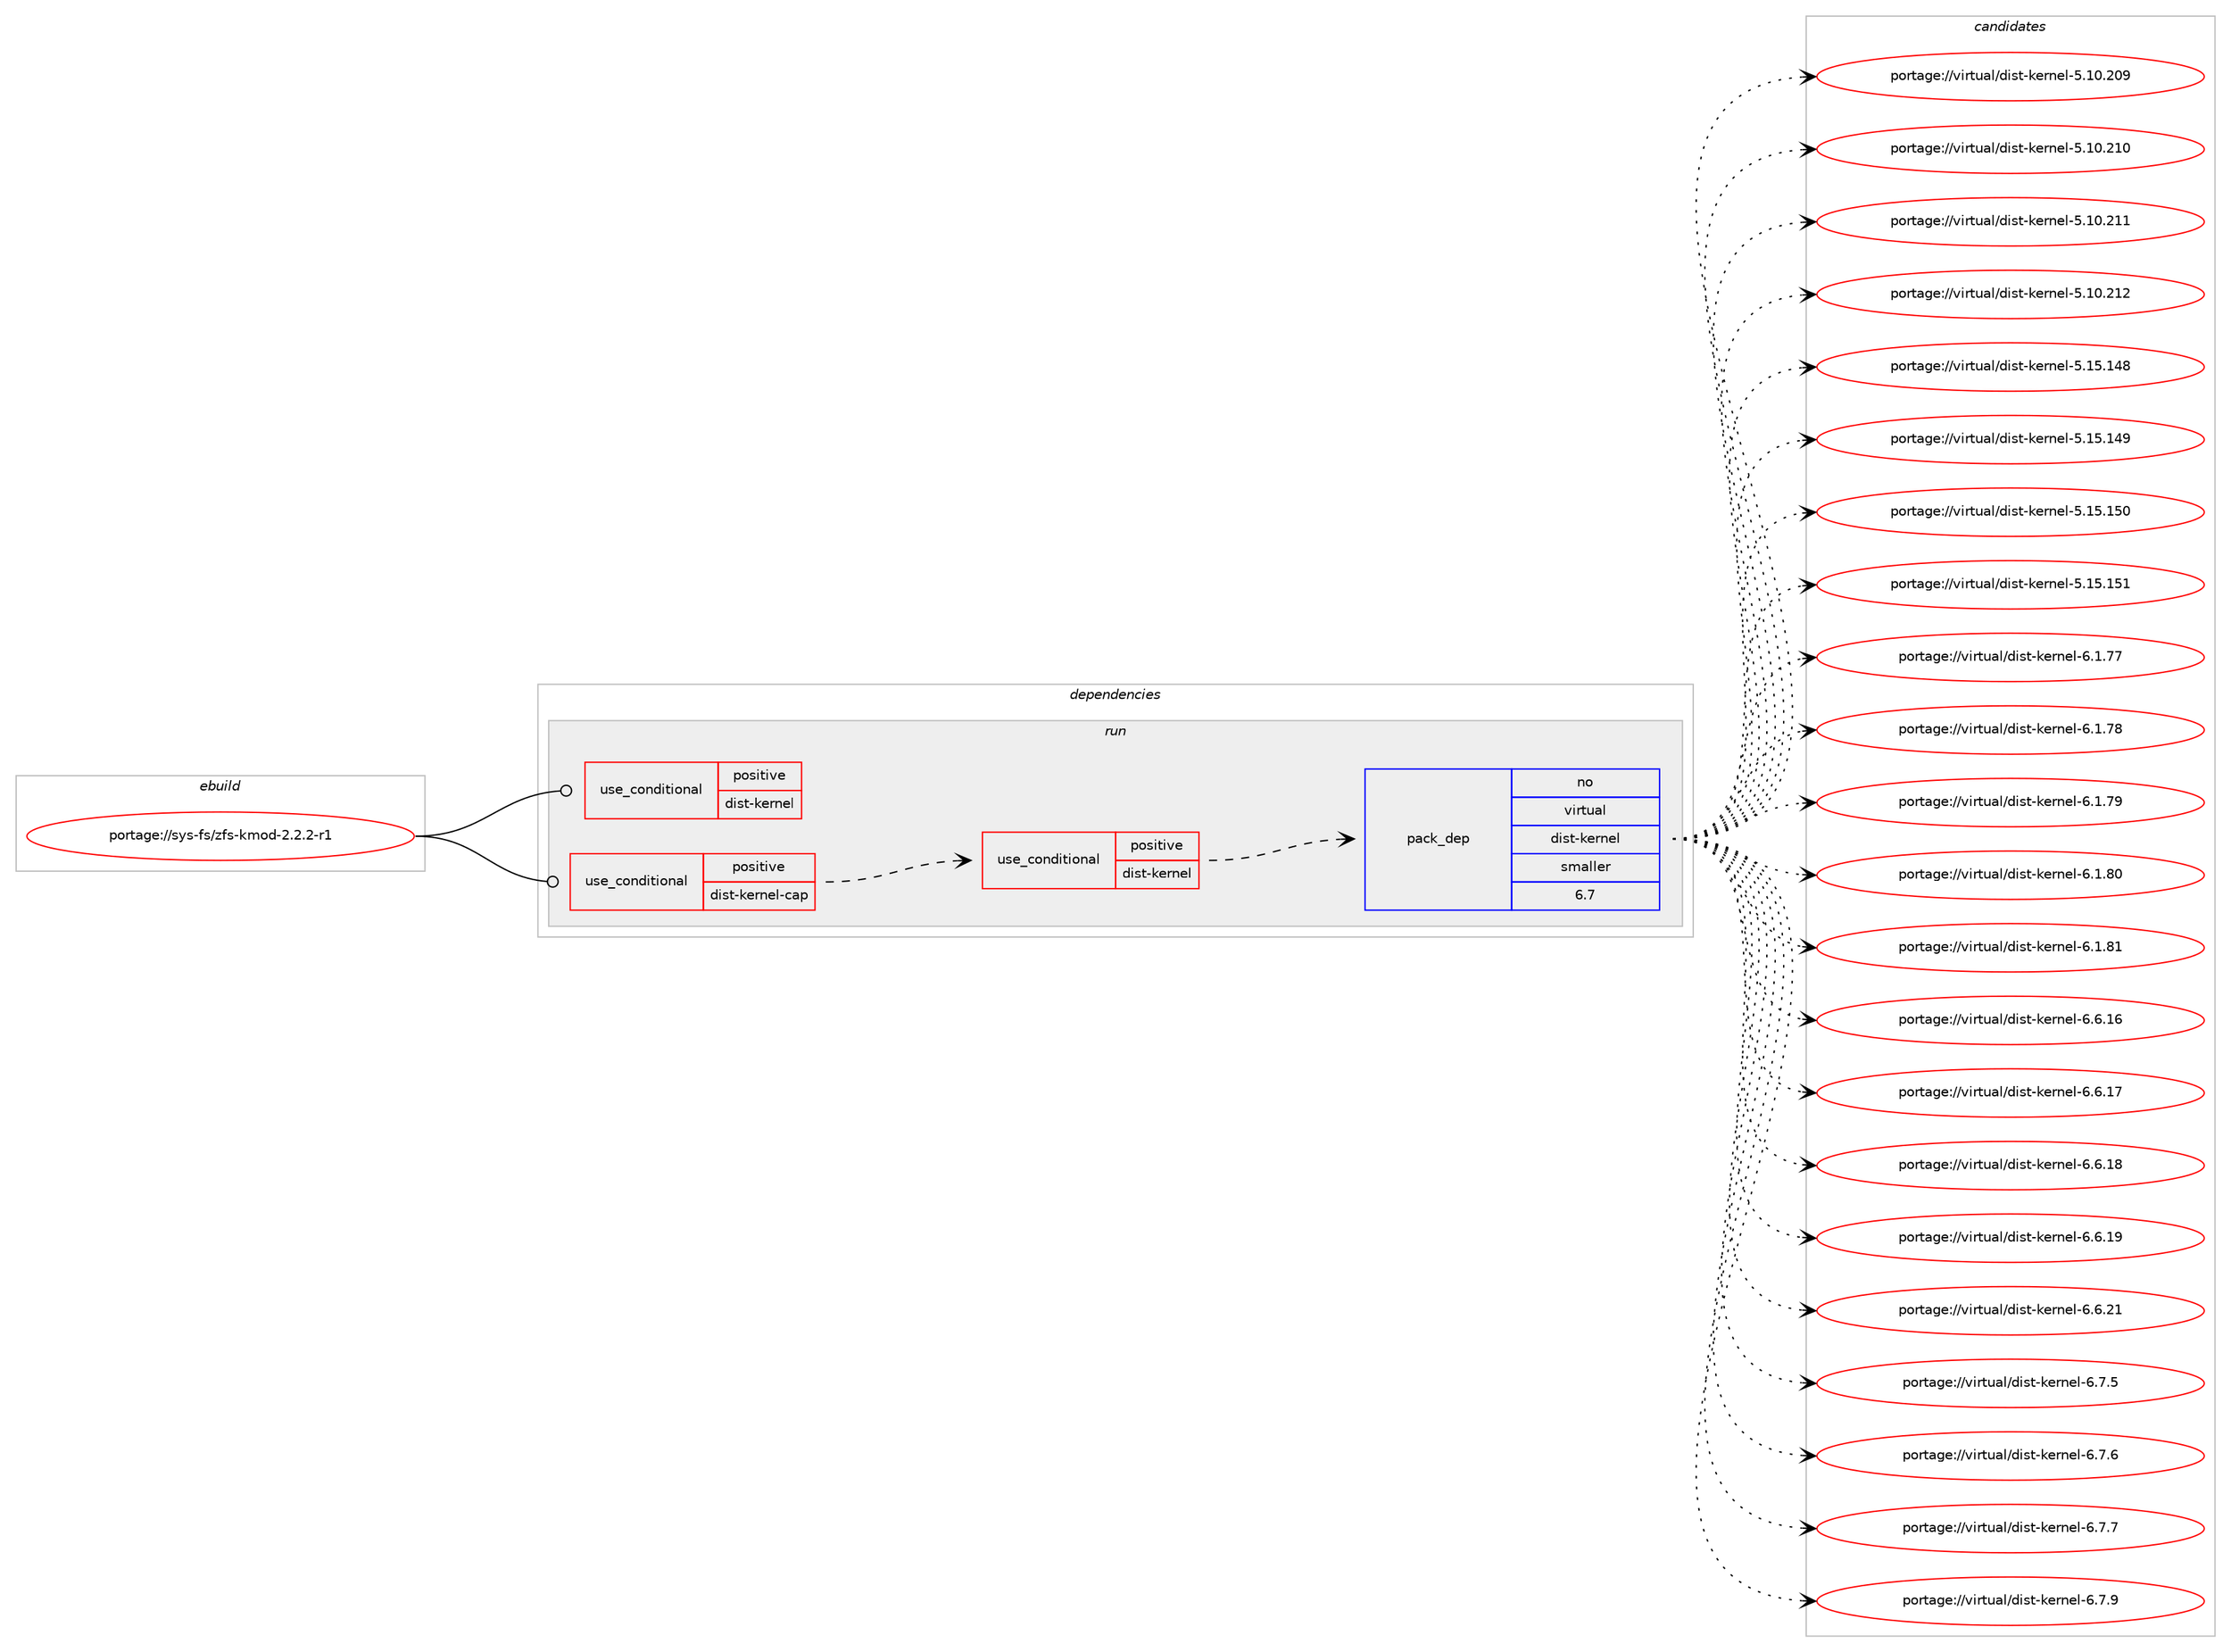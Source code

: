 digraph prolog {

# *************
# Graph options
# *************

newrank=true;
concentrate=true;
compound=true;
graph [rankdir=LR,fontname=Helvetica,fontsize=10,ranksep=1.5];#, ranksep=2.5, nodesep=0.2];
edge  [arrowhead=vee];
node  [fontname=Helvetica,fontsize=10];

# **********
# The ebuild
# **********

subgraph cluster_leftcol {
color=gray;
rank=same;
label=<<i>ebuild</i>>;
id [label="portage://sys-fs/zfs-kmod-2.2.2-r1", color=red, width=4, href="../sys-fs/zfs-kmod-2.2.2-r1.svg"];
}

# ****************
# The dependencies
# ****************

subgraph cluster_midcol {
color=gray;
label=<<i>dependencies</i>>;
subgraph cluster_compile {
fillcolor="#eeeeee";
style=filled;
label=<<i>compile</i>>;
# *** BEGIN UNKNOWN DEPENDENCY TYPE (TODO) ***
# id -> package_dependency(portage://sys-fs/zfs-kmod-2.2.2-r1,install,no,virtual,linux-sources,none,[,,],[],[])
# *** END UNKNOWN DEPENDENCY TYPE (TODO) ***

}
subgraph cluster_compileandrun {
fillcolor="#eeeeee";
style=filled;
label=<<i>compile and run</i>>;
}
subgraph cluster_run {
fillcolor="#eeeeee";
style=filled;
label=<<i>run</i>>;
subgraph cond6136 {
dependency8477 [label=<<TABLE BORDER="0" CELLBORDER="1" CELLSPACING="0" CELLPADDING="4"><TR><TD ROWSPAN="3" CELLPADDING="10">use_conditional</TD></TR><TR><TD>positive</TD></TR><TR><TD>dist-kernel</TD></TR></TABLE>>, shape=none, color=red];
# *** BEGIN UNKNOWN DEPENDENCY TYPE (TODO) ***
# dependency8477 -> package_dependency(portage://sys-fs/zfs-kmod-2.2.2-r1,run,no,virtual,dist-kernel,none,[,,],any_same_slot,[])
# *** END UNKNOWN DEPENDENCY TYPE (TODO) ***

}
id:e -> dependency8477:w [weight=20,style="solid",arrowhead="odot"];
subgraph cond6137 {
dependency8478 [label=<<TABLE BORDER="0" CELLBORDER="1" CELLSPACING="0" CELLPADDING="4"><TR><TD ROWSPAN="3" CELLPADDING="10">use_conditional</TD></TR><TR><TD>positive</TD></TR><TR><TD>dist-kernel-cap</TD></TR></TABLE>>, shape=none, color=red];
subgraph cond6138 {
dependency8479 [label=<<TABLE BORDER="0" CELLBORDER="1" CELLSPACING="0" CELLPADDING="4"><TR><TD ROWSPAN="3" CELLPADDING="10">use_conditional</TD></TR><TR><TD>positive</TD></TR><TR><TD>dist-kernel</TD></TR></TABLE>>, shape=none, color=red];
subgraph pack2262 {
dependency8480 [label=<<TABLE BORDER="0" CELLBORDER="1" CELLSPACING="0" CELLPADDING="4" WIDTH="220"><TR><TD ROWSPAN="6" CELLPADDING="30">pack_dep</TD></TR><TR><TD WIDTH="110">no</TD></TR><TR><TD>virtual</TD></TR><TR><TD>dist-kernel</TD></TR><TR><TD>smaller</TD></TR><TR><TD>6.7</TD></TR></TABLE>>, shape=none, color=blue];
}
dependency8479:e -> dependency8480:w [weight=20,style="dashed",arrowhead="vee"];
}
dependency8478:e -> dependency8479:w [weight=20,style="dashed",arrowhead="vee"];
}
id:e -> dependency8478:w [weight=20,style="solid",arrowhead="odot"];
# *** BEGIN UNKNOWN DEPENDENCY TYPE (TODO) ***
# id -> package_dependency(portage://sys-fs/zfs-kmod-2.2.2-r1,run,no,sys-apps,kmod,none,[,,],[],[use(enable(tools),none)])
# *** END UNKNOWN DEPENDENCY TYPE (TODO) ***

}
}

# **************
# The candidates
# **************

subgraph cluster_choices {
rank=same;
color=gray;
label=<<i>candidates</i>>;

subgraph choice2262 {
color=black;
nodesep=1;
choice118105114116117971084710010511511645107101114110101108455346494846504857 [label="portage://virtual/dist-kernel-5.10.209", color=red, width=4,href="../virtual/dist-kernel-5.10.209.svg"];
choice118105114116117971084710010511511645107101114110101108455346494846504948 [label="portage://virtual/dist-kernel-5.10.210", color=red, width=4,href="../virtual/dist-kernel-5.10.210.svg"];
choice118105114116117971084710010511511645107101114110101108455346494846504949 [label="portage://virtual/dist-kernel-5.10.211", color=red, width=4,href="../virtual/dist-kernel-5.10.211.svg"];
choice118105114116117971084710010511511645107101114110101108455346494846504950 [label="portage://virtual/dist-kernel-5.10.212", color=red, width=4,href="../virtual/dist-kernel-5.10.212.svg"];
choice118105114116117971084710010511511645107101114110101108455346495346495256 [label="portage://virtual/dist-kernel-5.15.148", color=red, width=4,href="../virtual/dist-kernel-5.15.148.svg"];
choice118105114116117971084710010511511645107101114110101108455346495346495257 [label="portage://virtual/dist-kernel-5.15.149", color=red, width=4,href="../virtual/dist-kernel-5.15.149.svg"];
choice118105114116117971084710010511511645107101114110101108455346495346495348 [label="portage://virtual/dist-kernel-5.15.150", color=red, width=4,href="../virtual/dist-kernel-5.15.150.svg"];
choice118105114116117971084710010511511645107101114110101108455346495346495349 [label="portage://virtual/dist-kernel-5.15.151", color=red, width=4,href="../virtual/dist-kernel-5.15.151.svg"];
choice11810511411611797108471001051151164510710111411010110845544649465555 [label="portage://virtual/dist-kernel-6.1.77", color=red, width=4,href="../virtual/dist-kernel-6.1.77.svg"];
choice11810511411611797108471001051151164510710111411010110845544649465556 [label="portage://virtual/dist-kernel-6.1.78", color=red, width=4,href="../virtual/dist-kernel-6.1.78.svg"];
choice11810511411611797108471001051151164510710111411010110845544649465557 [label="portage://virtual/dist-kernel-6.1.79", color=red, width=4,href="../virtual/dist-kernel-6.1.79.svg"];
choice11810511411611797108471001051151164510710111411010110845544649465648 [label="portage://virtual/dist-kernel-6.1.80", color=red, width=4,href="../virtual/dist-kernel-6.1.80.svg"];
choice11810511411611797108471001051151164510710111411010110845544649465649 [label="portage://virtual/dist-kernel-6.1.81", color=red, width=4,href="../virtual/dist-kernel-6.1.81.svg"];
choice11810511411611797108471001051151164510710111411010110845544654464954 [label="portage://virtual/dist-kernel-6.6.16", color=red, width=4,href="../virtual/dist-kernel-6.6.16.svg"];
choice11810511411611797108471001051151164510710111411010110845544654464955 [label="portage://virtual/dist-kernel-6.6.17", color=red, width=4,href="../virtual/dist-kernel-6.6.17.svg"];
choice11810511411611797108471001051151164510710111411010110845544654464956 [label="portage://virtual/dist-kernel-6.6.18", color=red, width=4,href="../virtual/dist-kernel-6.6.18.svg"];
choice11810511411611797108471001051151164510710111411010110845544654464957 [label="portage://virtual/dist-kernel-6.6.19", color=red, width=4,href="../virtual/dist-kernel-6.6.19.svg"];
choice11810511411611797108471001051151164510710111411010110845544654465049 [label="portage://virtual/dist-kernel-6.6.21", color=red, width=4,href="../virtual/dist-kernel-6.6.21.svg"];
choice118105114116117971084710010511511645107101114110101108455446554653 [label="portage://virtual/dist-kernel-6.7.5", color=red, width=4,href="../virtual/dist-kernel-6.7.5.svg"];
choice118105114116117971084710010511511645107101114110101108455446554654 [label="portage://virtual/dist-kernel-6.7.6", color=red, width=4,href="../virtual/dist-kernel-6.7.6.svg"];
choice118105114116117971084710010511511645107101114110101108455446554655 [label="portage://virtual/dist-kernel-6.7.7", color=red, width=4,href="../virtual/dist-kernel-6.7.7.svg"];
choice118105114116117971084710010511511645107101114110101108455446554657 [label="portage://virtual/dist-kernel-6.7.9", color=red, width=4,href="../virtual/dist-kernel-6.7.9.svg"];
dependency8480:e -> choice118105114116117971084710010511511645107101114110101108455346494846504857:w [style=dotted,weight="100"];
dependency8480:e -> choice118105114116117971084710010511511645107101114110101108455346494846504948:w [style=dotted,weight="100"];
dependency8480:e -> choice118105114116117971084710010511511645107101114110101108455346494846504949:w [style=dotted,weight="100"];
dependency8480:e -> choice118105114116117971084710010511511645107101114110101108455346494846504950:w [style=dotted,weight="100"];
dependency8480:e -> choice118105114116117971084710010511511645107101114110101108455346495346495256:w [style=dotted,weight="100"];
dependency8480:e -> choice118105114116117971084710010511511645107101114110101108455346495346495257:w [style=dotted,weight="100"];
dependency8480:e -> choice118105114116117971084710010511511645107101114110101108455346495346495348:w [style=dotted,weight="100"];
dependency8480:e -> choice118105114116117971084710010511511645107101114110101108455346495346495349:w [style=dotted,weight="100"];
dependency8480:e -> choice11810511411611797108471001051151164510710111411010110845544649465555:w [style=dotted,weight="100"];
dependency8480:e -> choice11810511411611797108471001051151164510710111411010110845544649465556:w [style=dotted,weight="100"];
dependency8480:e -> choice11810511411611797108471001051151164510710111411010110845544649465557:w [style=dotted,weight="100"];
dependency8480:e -> choice11810511411611797108471001051151164510710111411010110845544649465648:w [style=dotted,weight="100"];
dependency8480:e -> choice11810511411611797108471001051151164510710111411010110845544649465649:w [style=dotted,weight="100"];
dependency8480:e -> choice11810511411611797108471001051151164510710111411010110845544654464954:w [style=dotted,weight="100"];
dependency8480:e -> choice11810511411611797108471001051151164510710111411010110845544654464955:w [style=dotted,weight="100"];
dependency8480:e -> choice11810511411611797108471001051151164510710111411010110845544654464956:w [style=dotted,weight="100"];
dependency8480:e -> choice11810511411611797108471001051151164510710111411010110845544654464957:w [style=dotted,weight="100"];
dependency8480:e -> choice11810511411611797108471001051151164510710111411010110845544654465049:w [style=dotted,weight="100"];
dependency8480:e -> choice118105114116117971084710010511511645107101114110101108455446554653:w [style=dotted,weight="100"];
dependency8480:e -> choice118105114116117971084710010511511645107101114110101108455446554654:w [style=dotted,weight="100"];
dependency8480:e -> choice118105114116117971084710010511511645107101114110101108455446554655:w [style=dotted,weight="100"];
dependency8480:e -> choice118105114116117971084710010511511645107101114110101108455446554657:w [style=dotted,weight="100"];
}
}

}
